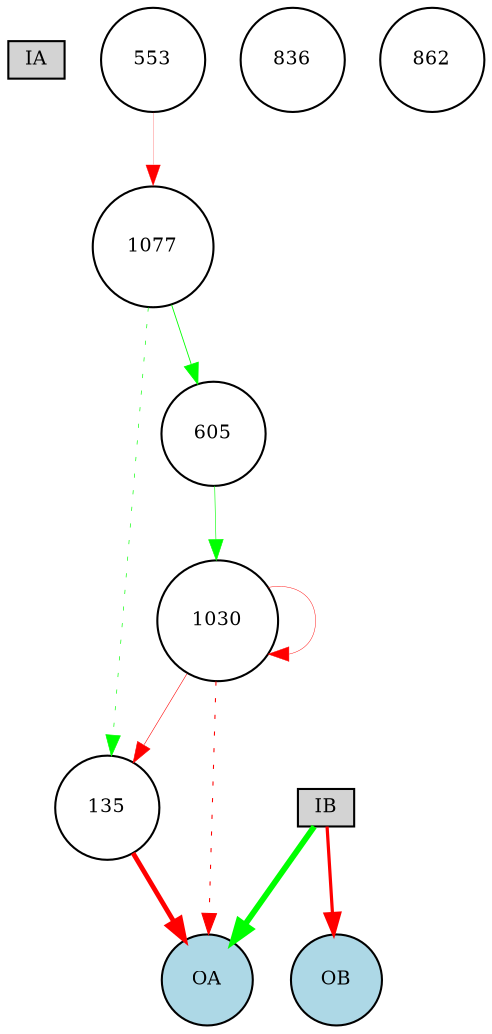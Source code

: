 digraph {
	node [fontsize=9 height=0.2 shape=circle width=0.2]
	IA [fillcolor=lightgray shape=box style=filled]
	IB [fillcolor=lightgray shape=box style=filled]
	OA [fillcolor=lightblue style=filled]
	OB [fillcolor=lightblue style=filled]
	836 [fillcolor=white style=filled]
	1030 [fillcolor=white style=filled]
	135 [fillcolor=white style=filled]
	553 [fillcolor=white style=filled]
	1077 [fillcolor=white style=filled]
	605 [fillcolor=white style=filled]
	862 [fillcolor=white style=filled]
	135 -> OA [color=red penwidth=2.30327490287747 style=solid]
	IB -> OA [color=green penwidth=2.792061874768432 style=solid]
	IB -> OB [color=red penwidth=1.5400900927472394 style=solid]
	553 -> 1077 [color=red penwidth=0.11268252069685986 style=solid]
	1077 -> 135 [color=green penwidth=0.3194788649114107 style=dotted]
	1077 -> 605 [color=green penwidth=0.4149891691694392 style=solid]
	1030 -> OA [color=red penwidth=0.5088778129859255 style=dotted]
	1030 -> 135 [color=red penwidth=0.2737747701284655 style=solid]
	1030 -> 1030 [color=red penwidth=0.20828434312648558 style=solid]
	605 -> 1030 [color=green penwidth=0.287916861623401 style=solid]
}
